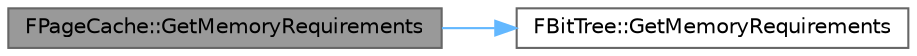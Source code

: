 digraph "FPageCache::GetMemoryRequirements"
{
 // INTERACTIVE_SVG=YES
 // LATEX_PDF_SIZE
  bgcolor="transparent";
  edge [fontname=Helvetica,fontsize=10,labelfontname=Helvetica,labelfontsize=10];
  node [fontname=Helvetica,fontsize=10,shape=box,height=0.2,width=0.4];
  rankdir="LR";
  Node1 [id="Node000001",label="FPageCache::GetMemoryRequirements",height=0.2,width=0.4,color="gray40", fillcolor="grey60", style="filled", fontcolor="black",tooltip=" "];
  Node1 -> Node2 [id="edge1_Node000001_Node000002",color="steelblue1",style="solid",tooltip=" "];
  Node2 [id="Node000002",label="FBitTree::GetMemoryRequirements",height=0.2,width=0.4,color="grey40", fillcolor="white", style="filled",URL="$db/d62/classFBitTree.html#a80980548d115a091ce1485021f5586c1",tooltip=" "];
}
